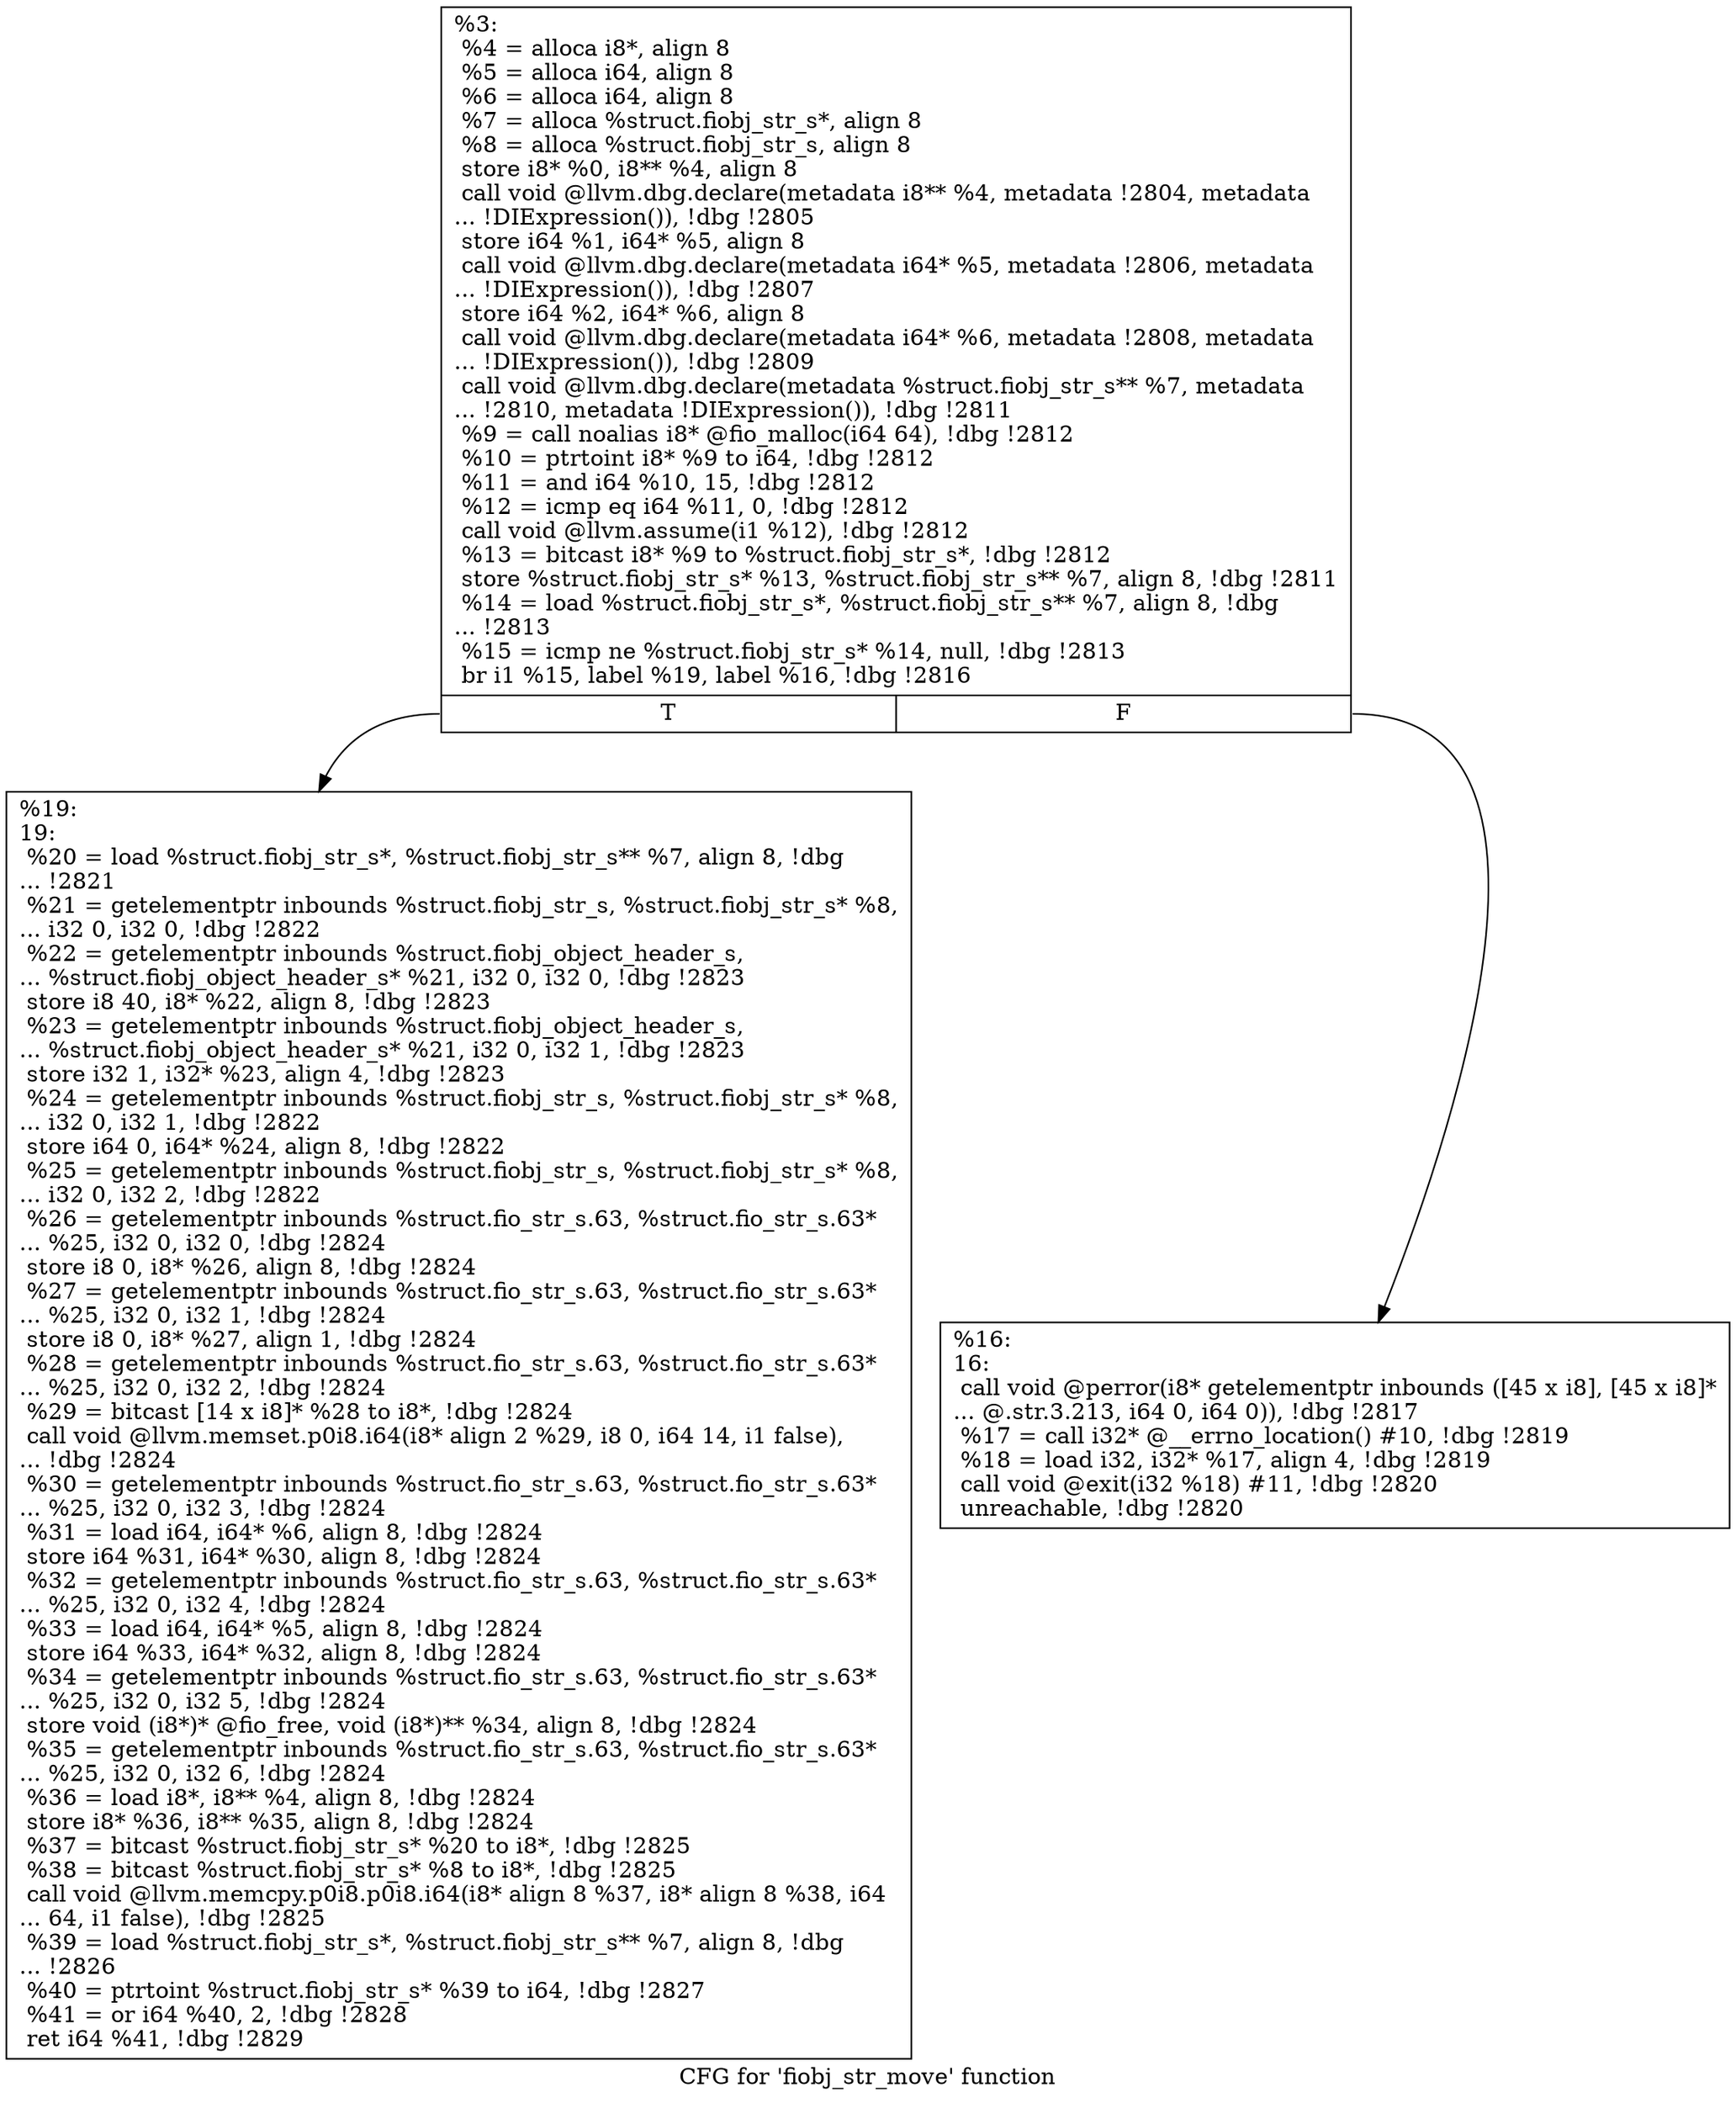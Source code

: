 digraph "CFG for 'fiobj_str_move' function" {
	label="CFG for 'fiobj_str_move' function";

	Node0x556852065ce0 [shape=record,label="{%3:\l  %4 = alloca i8*, align 8\l  %5 = alloca i64, align 8\l  %6 = alloca i64, align 8\l  %7 = alloca %struct.fiobj_str_s*, align 8\l  %8 = alloca %struct.fiobj_str_s, align 8\l  store i8* %0, i8** %4, align 8\l  call void @llvm.dbg.declare(metadata i8** %4, metadata !2804, metadata\l... !DIExpression()), !dbg !2805\l  store i64 %1, i64* %5, align 8\l  call void @llvm.dbg.declare(metadata i64* %5, metadata !2806, metadata\l... !DIExpression()), !dbg !2807\l  store i64 %2, i64* %6, align 8\l  call void @llvm.dbg.declare(metadata i64* %6, metadata !2808, metadata\l... !DIExpression()), !dbg !2809\l  call void @llvm.dbg.declare(metadata %struct.fiobj_str_s** %7, metadata\l... !2810, metadata !DIExpression()), !dbg !2811\l  %9 = call noalias i8* @fio_malloc(i64 64), !dbg !2812\l  %10 = ptrtoint i8* %9 to i64, !dbg !2812\l  %11 = and i64 %10, 15, !dbg !2812\l  %12 = icmp eq i64 %11, 0, !dbg !2812\l  call void @llvm.assume(i1 %12), !dbg !2812\l  %13 = bitcast i8* %9 to %struct.fiobj_str_s*, !dbg !2812\l  store %struct.fiobj_str_s* %13, %struct.fiobj_str_s** %7, align 8, !dbg !2811\l  %14 = load %struct.fiobj_str_s*, %struct.fiobj_str_s** %7, align 8, !dbg\l... !2813\l  %15 = icmp ne %struct.fiobj_str_s* %14, null, !dbg !2813\l  br i1 %15, label %19, label %16, !dbg !2816\l|{<s0>T|<s1>F}}"];
	Node0x556852065ce0:s0 -> Node0x556852066e60;
	Node0x556852065ce0:s1 -> Node0x556852066e10;
	Node0x556852066e10 [shape=record,label="{%16:\l16:                                               \l  call void @perror(i8* getelementptr inbounds ([45 x i8], [45 x i8]*\l... @.str.3.213, i64 0, i64 0)), !dbg !2817\l  %17 = call i32* @__errno_location() #10, !dbg !2819\l  %18 = load i32, i32* %17, align 4, !dbg !2819\l  call void @exit(i32 %18) #11, !dbg !2820\l  unreachable, !dbg !2820\l}"];
	Node0x556852066e60 [shape=record,label="{%19:\l19:                                               \l  %20 = load %struct.fiobj_str_s*, %struct.fiobj_str_s** %7, align 8, !dbg\l... !2821\l  %21 = getelementptr inbounds %struct.fiobj_str_s, %struct.fiobj_str_s* %8,\l... i32 0, i32 0, !dbg !2822\l  %22 = getelementptr inbounds %struct.fiobj_object_header_s,\l... %struct.fiobj_object_header_s* %21, i32 0, i32 0, !dbg !2823\l  store i8 40, i8* %22, align 8, !dbg !2823\l  %23 = getelementptr inbounds %struct.fiobj_object_header_s,\l... %struct.fiobj_object_header_s* %21, i32 0, i32 1, !dbg !2823\l  store i32 1, i32* %23, align 4, !dbg !2823\l  %24 = getelementptr inbounds %struct.fiobj_str_s, %struct.fiobj_str_s* %8,\l... i32 0, i32 1, !dbg !2822\l  store i64 0, i64* %24, align 8, !dbg !2822\l  %25 = getelementptr inbounds %struct.fiobj_str_s, %struct.fiobj_str_s* %8,\l... i32 0, i32 2, !dbg !2822\l  %26 = getelementptr inbounds %struct.fio_str_s.63, %struct.fio_str_s.63*\l... %25, i32 0, i32 0, !dbg !2824\l  store i8 0, i8* %26, align 8, !dbg !2824\l  %27 = getelementptr inbounds %struct.fio_str_s.63, %struct.fio_str_s.63*\l... %25, i32 0, i32 1, !dbg !2824\l  store i8 0, i8* %27, align 1, !dbg !2824\l  %28 = getelementptr inbounds %struct.fio_str_s.63, %struct.fio_str_s.63*\l... %25, i32 0, i32 2, !dbg !2824\l  %29 = bitcast [14 x i8]* %28 to i8*, !dbg !2824\l  call void @llvm.memset.p0i8.i64(i8* align 2 %29, i8 0, i64 14, i1 false),\l... !dbg !2824\l  %30 = getelementptr inbounds %struct.fio_str_s.63, %struct.fio_str_s.63*\l... %25, i32 0, i32 3, !dbg !2824\l  %31 = load i64, i64* %6, align 8, !dbg !2824\l  store i64 %31, i64* %30, align 8, !dbg !2824\l  %32 = getelementptr inbounds %struct.fio_str_s.63, %struct.fio_str_s.63*\l... %25, i32 0, i32 4, !dbg !2824\l  %33 = load i64, i64* %5, align 8, !dbg !2824\l  store i64 %33, i64* %32, align 8, !dbg !2824\l  %34 = getelementptr inbounds %struct.fio_str_s.63, %struct.fio_str_s.63*\l... %25, i32 0, i32 5, !dbg !2824\l  store void (i8*)* @fio_free, void (i8*)** %34, align 8, !dbg !2824\l  %35 = getelementptr inbounds %struct.fio_str_s.63, %struct.fio_str_s.63*\l... %25, i32 0, i32 6, !dbg !2824\l  %36 = load i8*, i8** %4, align 8, !dbg !2824\l  store i8* %36, i8** %35, align 8, !dbg !2824\l  %37 = bitcast %struct.fiobj_str_s* %20 to i8*, !dbg !2825\l  %38 = bitcast %struct.fiobj_str_s* %8 to i8*, !dbg !2825\l  call void @llvm.memcpy.p0i8.p0i8.i64(i8* align 8 %37, i8* align 8 %38, i64\l... 64, i1 false), !dbg !2825\l  %39 = load %struct.fiobj_str_s*, %struct.fiobj_str_s** %7, align 8, !dbg\l... !2826\l  %40 = ptrtoint %struct.fiobj_str_s* %39 to i64, !dbg !2827\l  %41 = or i64 %40, 2, !dbg !2828\l  ret i64 %41, !dbg !2829\l}"];
}
